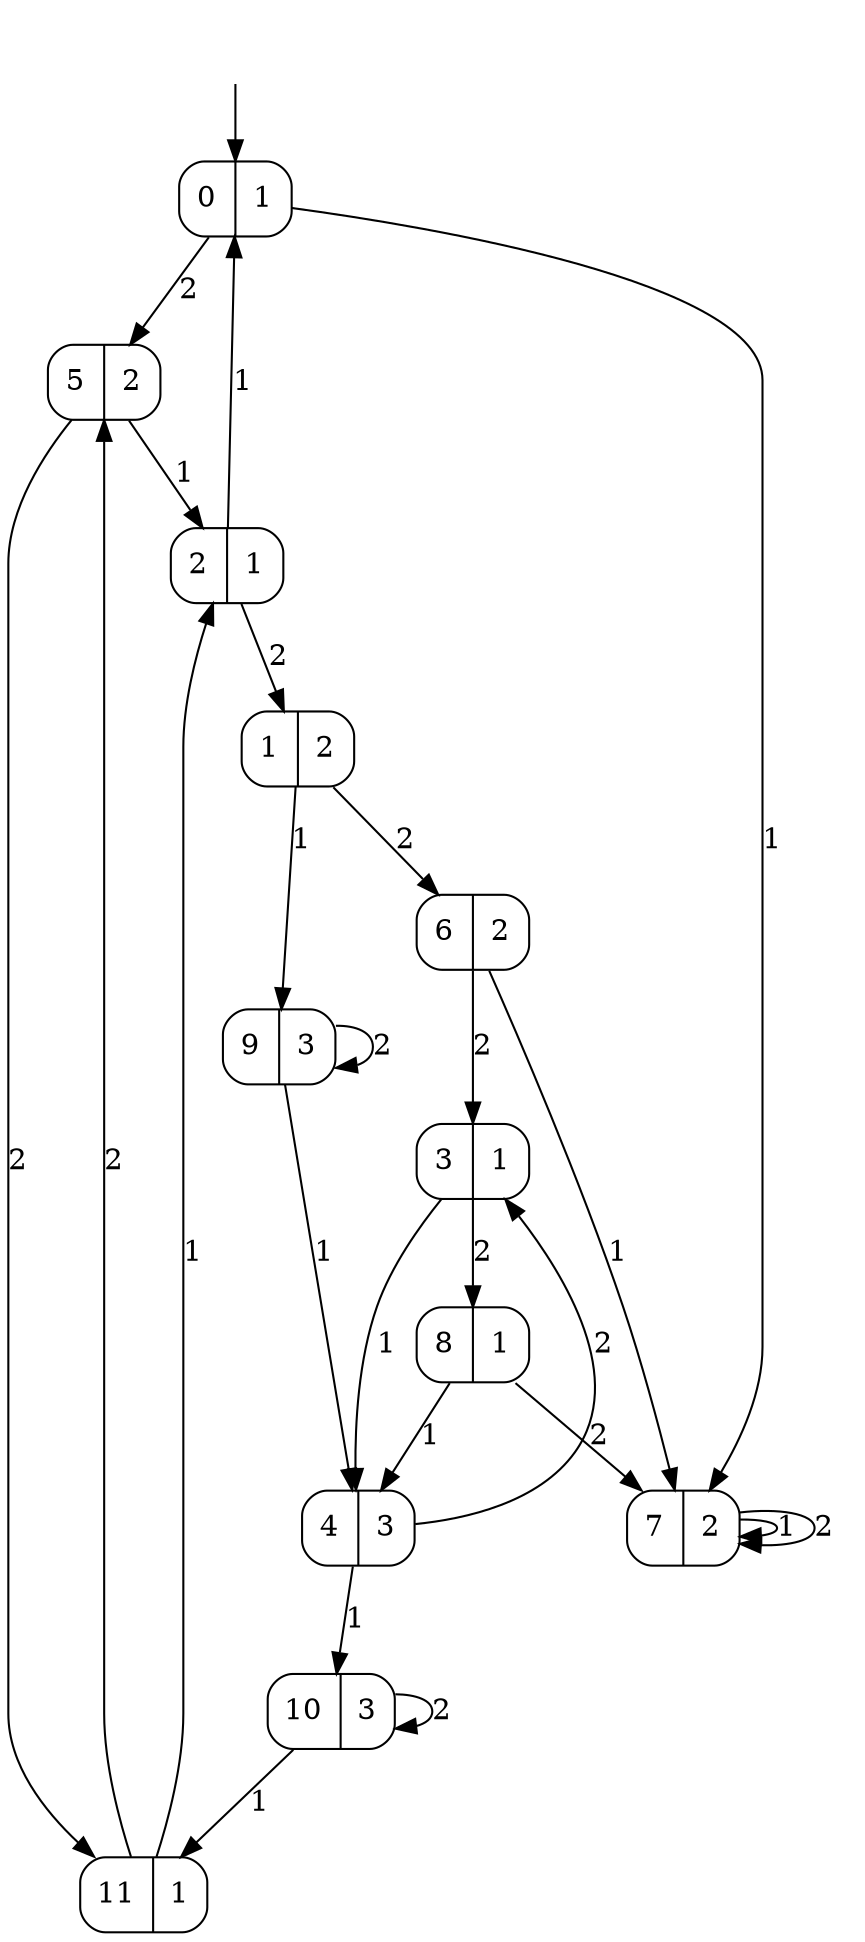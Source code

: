 digraph moore_size_12_inputs_2_output3_3 {
0 [label="0|1", shape=record, style=rounded];
1 [label="1|2", shape=record, style=rounded];
2 [label="2|1", shape=record, style=rounded];
3 [label="3|1", shape=record, style=rounded];
4 [label="4|3", shape=record, style=rounded];
5 [label="5|2", shape=record, style=rounded];
6 [label="6|2", shape=record, style=rounded];
7 [label="7|2", shape=record, style=rounded];
8 [label="8|1", shape=record, style=rounded];
9 [label="9|3", shape=record, style=rounded];
10 [label="10|3", shape=record, style=rounded];
11 [label="11|1", shape=record, style=rounded];
0 -> 7  [label=1];
0 -> 5  [label=2];
1 -> 9  [label=1];
1 -> 6  [label=2];
2 -> 0  [label=1];
2 -> 1  [label=2];
3 -> 4  [label=1];
3 -> 8  [label=2];
4 -> 10  [label=1];
4 -> 3  [label=2];
5 -> 2  [label=1];
5 -> 11  [label=2];
6 -> 7  [label=1];
6 -> 3  [label=2];
7 -> 7  [label=1];
7 -> 7  [label=2];
8 -> 4  [label=1];
8 -> 7  [label=2];
9 -> 4  [label=1];
9 -> 9  [label=2];
10 -> 11  [label=1];
10 -> 10  [label=2];
11 -> 2  [label=1];
11 -> 5  [label=2];
__start0 [label="", shape=none];
__start0 -> 0  [label=""];
}
